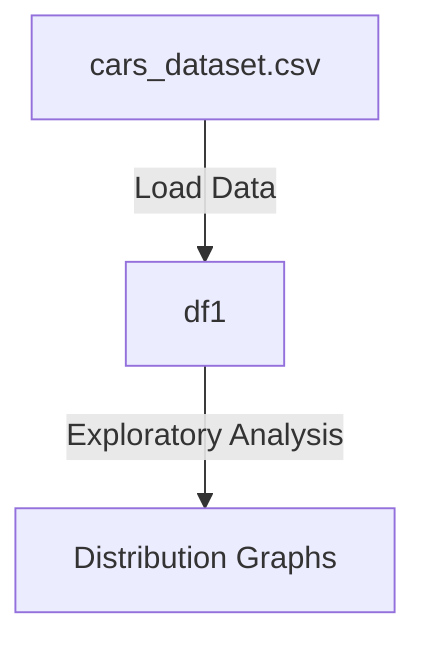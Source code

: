 flowchart TD
    A["cars_dataset.csv"] -- Load Data --> B["df1"]
    B -- Exploratory Analysis --> C["Distribution Graphs"]